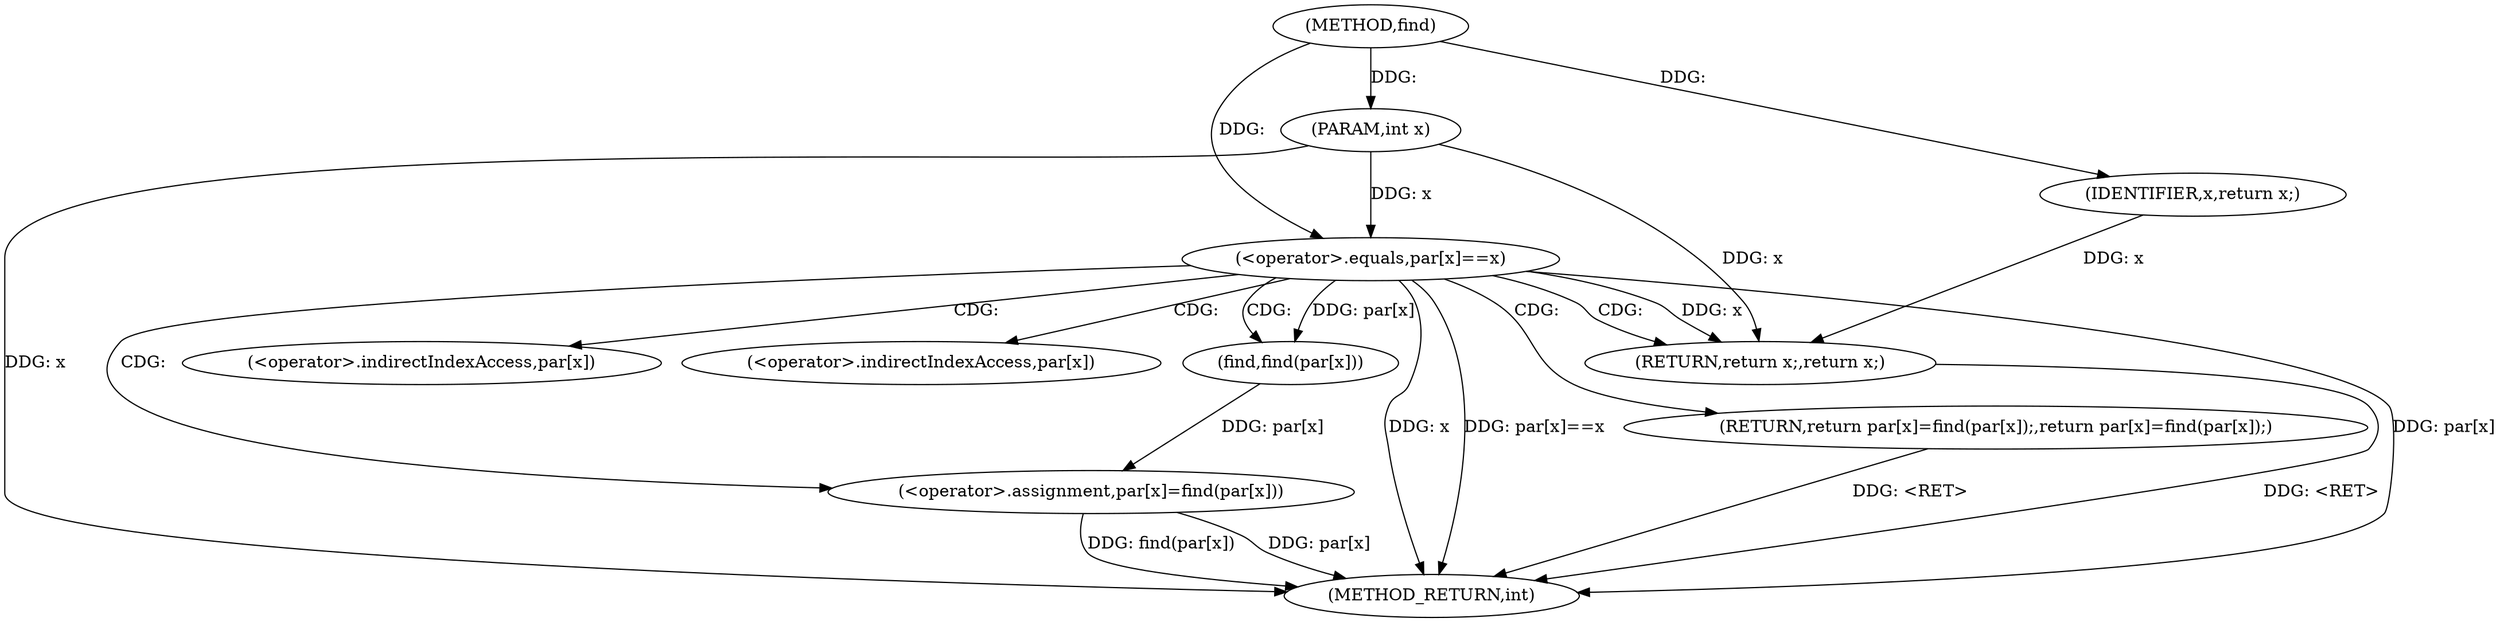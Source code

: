 digraph "find" {  
"1000101" [label = "(METHOD,find)" ]
"1000121" [label = "(METHOD_RETURN,int)" ]
"1000102" [label = "(PARAM,int x)" ]
"1000112" [label = "(RETURN,return par[x]=find(par[x]);,return par[x]=find(par[x]);)" ]
"1000105" [label = "(<operator>.equals,par[x]==x)" ]
"1000110" [label = "(RETURN,return x;,return x;)" ]
"1000113" [label = "(<operator>.assignment,par[x]=find(par[x]))" ]
"1000111" [label = "(IDENTIFIER,x,return x;)" ]
"1000117" [label = "(find,find(par[x]))" ]
"1000114" [label = "(<operator>.indirectIndexAccess,par[x])" ]
"1000118" [label = "(<operator>.indirectIndexAccess,par[x])" ]
  "1000112" -> "1000121"  [ label = "DDG: <RET>"] 
  "1000110" -> "1000121"  [ label = "DDG: <RET>"] 
  "1000102" -> "1000121"  [ label = "DDG: x"] 
  "1000105" -> "1000121"  [ label = "DDG: par[x]"] 
  "1000105" -> "1000121"  [ label = "DDG: x"] 
  "1000105" -> "1000121"  [ label = "DDG: par[x]==x"] 
  "1000113" -> "1000121"  [ label = "DDG: par[x]"] 
  "1000113" -> "1000121"  [ label = "DDG: find(par[x])"] 
  "1000101" -> "1000102"  [ label = "DDG: "] 
  "1000111" -> "1000110"  [ label = "DDG: x"] 
  "1000105" -> "1000110"  [ label = "DDG: x"] 
  "1000102" -> "1000110"  [ label = "DDG: x"] 
  "1000117" -> "1000113"  [ label = "DDG: par[x]"] 
  "1000102" -> "1000105"  [ label = "DDG: x"] 
  "1000101" -> "1000105"  [ label = "DDG: "] 
  "1000101" -> "1000111"  [ label = "DDG: "] 
  "1000105" -> "1000117"  [ label = "DDG: par[x]"] 
  "1000105" -> "1000110"  [ label = "CDG: "] 
  "1000105" -> "1000112"  [ label = "CDG: "] 
  "1000105" -> "1000117"  [ label = "CDG: "] 
  "1000105" -> "1000113"  [ label = "CDG: "] 
  "1000105" -> "1000118"  [ label = "CDG: "] 
  "1000105" -> "1000114"  [ label = "CDG: "] 
}
